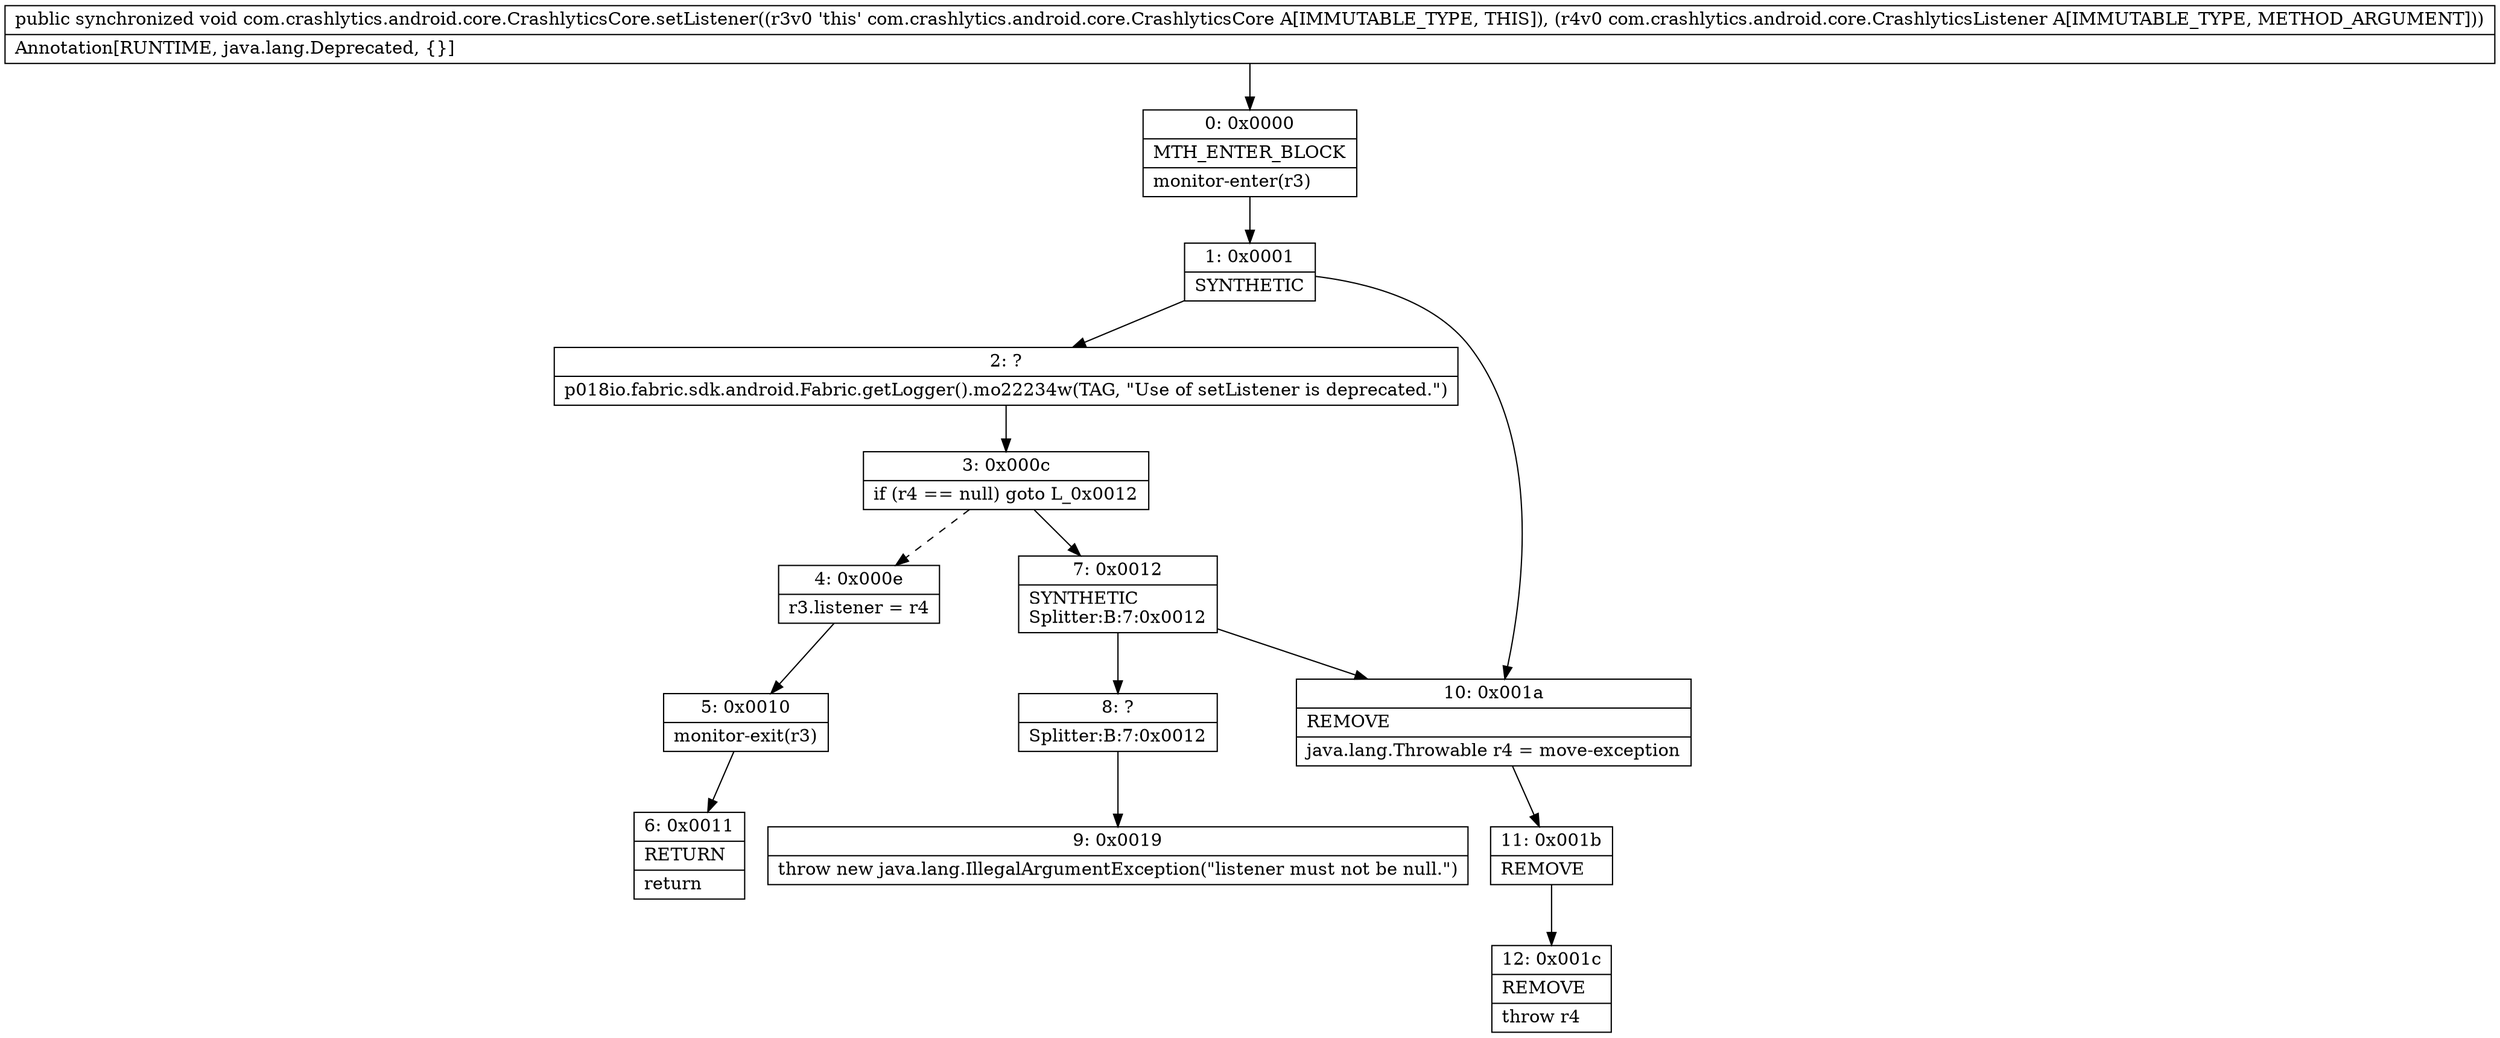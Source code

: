 digraph "CFG forcom.crashlytics.android.core.CrashlyticsCore.setListener(Lcom\/crashlytics\/android\/core\/CrashlyticsListener;)V" {
Node_0 [shape=record,label="{0\:\ 0x0000|MTH_ENTER_BLOCK\l|monitor\-enter(r3)\l}"];
Node_1 [shape=record,label="{1\:\ 0x0001|SYNTHETIC\l}"];
Node_2 [shape=record,label="{2\:\ ?|p018io.fabric.sdk.android.Fabric.getLogger().mo22234w(TAG, \"Use of setListener is deprecated.\")\l}"];
Node_3 [shape=record,label="{3\:\ 0x000c|if (r4 == null) goto L_0x0012\l}"];
Node_4 [shape=record,label="{4\:\ 0x000e|r3.listener = r4\l}"];
Node_5 [shape=record,label="{5\:\ 0x0010|monitor\-exit(r3)\l}"];
Node_6 [shape=record,label="{6\:\ 0x0011|RETURN\l|return\l}"];
Node_7 [shape=record,label="{7\:\ 0x0012|SYNTHETIC\lSplitter:B:7:0x0012\l}"];
Node_8 [shape=record,label="{8\:\ ?|Splitter:B:7:0x0012\l}"];
Node_9 [shape=record,label="{9\:\ 0x0019|throw new java.lang.IllegalArgumentException(\"listener must not be null.\")\l}"];
Node_10 [shape=record,label="{10\:\ 0x001a|REMOVE\l|java.lang.Throwable r4 = move\-exception\l}"];
Node_11 [shape=record,label="{11\:\ 0x001b|REMOVE\l}"];
Node_12 [shape=record,label="{12\:\ 0x001c|REMOVE\l|throw r4\l}"];
MethodNode[shape=record,label="{public synchronized void com.crashlytics.android.core.CrashlyticsCore.setListener((r3v0 'this' com.crashlytics.android.core.CrashlyticsCore A[IMMUTABLE_TYPE, THIS]), (r4v0 com.crashlytics.android.core.CrashlyticsListener A[IMMUTABLE_TYPE, METHOD_ARGUMENT]))  | Annotation[RUNTIME, java.lang.Deprecated, \{\}]\l}"];
MethodNode -> Node_0;
Node_0 -> Node_1;
Node_1 -> Node_2;
Node_1 -> Node_10;
Node_2 -> Node_3;
Node_3 -> Node_4[style=dashed];
Node_3 -> Node_7;
Node_4 -> Node_5;
Node_5 -> Node_6;
Node_7 -> Node_8;
Node_7 -> Node_10;
Node_8 -> Node_9;
Node_10 -> Node_11;
Node_11 -> Node_12;
}

